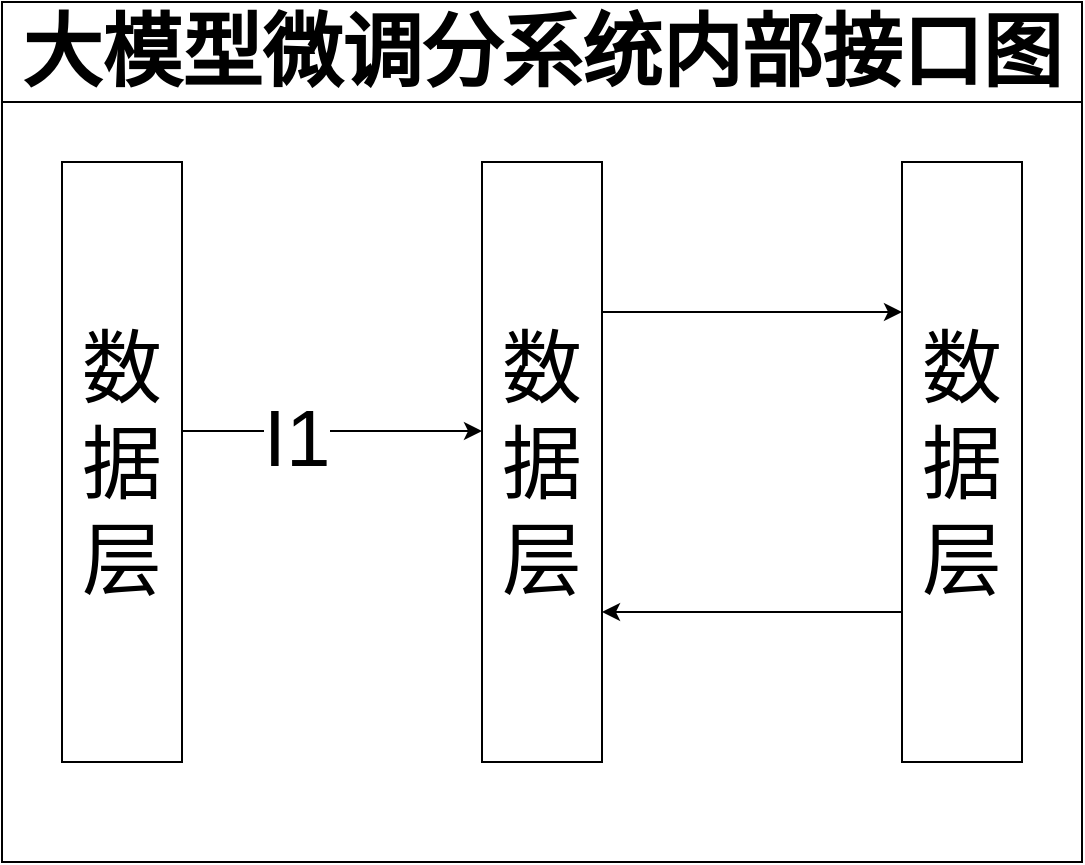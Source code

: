 <mxfile version="24.3.1" type="github">
  <diagram name="第 1 页" id="O6kHJOLOLbo-ZEbkLCx2">
    <mxGraphModel dx="827" dy="595" grid="1" gridSize="10" guides="1" tooltips="1" connect="1" arrows="1" fold="1" page="1" pageScale="1" pageWidth="827" pageHeight="1169" math="0" shadow="0">
      <root>
        <mxCell id="0" />
        <mxCell id="1" parent="0" />
        <mxCell id="1BjK5jYNnNQHmh6_HefA-4" value="&lt;span style=&quot;font-family: 宋体;&quot;&gt;&lt;font style=&quot;font-size: 40px;&quot;&gt;大模型微调分系统内部接口图&lt;/font&gt;&lt;/span&gt;" style="swimlane;whiteSpace=wrap;html=1;startSize=50;" vertex="1" parent="1">
          <mxGeometry x="20" y="20" width="540" height="430" as="geometry" />
        </mxCell>
        <mxCell id="1BjK5jYNnNQHmh6_HefA-1" value="数据层" style="rounded=0;whiteSpace=wrap;html=1;fillColor=none;fontSize=40;" vertex="1" parent="1BjK5jYNnNQHmh6_HefA-4">
          <mxGeometry x="30" y="80" width="60" height="300" as="geometry" />
        </mxCell>
        <mxCell id="1BjK5jYNnNQHmh6_HefA-2" value="数据层" style="rounded=0;whiteSpace=wrap;html=1;fillColor=none;fontSize=40;" vertex="1" parent="1BjK5jYNnNQHmh6_HefA-4">
          <mxGeometry x="240" y="80" width="60" height="300" as="geometry" />
        </mxCell>
        <mxCell id="1BjK5jYNnNQHmh6_HefA-3" value="数据层" style="rounded=0;whiteSpace=wrap;html=1;fillColor=none;fontSize=40;" vertex="1" parent="1BjK5jYNnNQHmh6_HefA-4">
          <mxGeometry x="450" y="80" width="60" height="300" as="geometry" />
        </mxCell>
        <mxCell id="1BjK5jYNnNQHmh6_HefA-5" value="" style="endArrow=classic;html=1;rounded=0;exitX=1;exitY=0.25;exitDx=0;exitDy=0;entryX=0;entryY=0.25;entryDx=0;entryDy=0;fontSize=20;" edge="1" parent="1BjK5jYNnNQHmh6_HefA-4">
          <mxGeometry width="50" height="50" relative="1" as="geometry">
            <mxPoint x="90" y="214.5" as="sourcePoint" />
            <mxPoint x="240" y="214.5" as="targetPoint" />
          </mxGeometry>
        </mxCell>
        <mxCell id="1BjK5jYNnNQHmh6_HefA-8" value="I1" style="edgeLabel;html=1;align=center;verticalAlign=middle;resizable=0;points=[];fontSize=40;" vertex="1" connectable="0" parent="1BjK5jYNnNQHmh6_HefA-5">
          <mxGeometry x="-0.242" y="-2" relative="1" as="geometry">
            <mxPoint as="offset" />
          </mxGeometry>
        </mxCell>
        <mxCell id="1BjK5jYNnNQHmh6_HefA-6" value="" style="endArrow=classic;html=1;rounded=0;exitX=1;exitY=0.25;exitDx=0;exitDy=0;entryX=0;entryY=0.25;entryDx=0;entryDy=0;fontSize=20;" edge="1" parent="1BjK5jYNnNQHmh6_HefA-4" source="1BjK5jYNnNQHmh6_HefA-2" target="1BjK5jYNnNQHmh6_HefA-3">
          <mxGeometry width="50" height="50" relative="1" as="geometry">
            <mxPoint x="300" y="140" as="sourcePoint" />
            <mxPoint x="450" y="140" as="targetPoint" />
          </mxGeometry>
        </mxCell>
        <mxCell id="1BjK5jYNnNQHmh6_HefA-7" value="" style="endArrow=classic;html=1;rounded=0;fontSize=20;exitX=0;exitY=0.75;exitDx=0;exitDy=0;entryX=1;entryY=0.75;entryDx=0;entryDy=0;" edge="1" parent="1BjK5jYNnNQHmh6_HefA-4" source="1BjK5jYNnNQHmh6_HefA-3" target="1BjK5jYNnNQHmh6_HefA-2">
          <mxGeometry width="50" height="50" relative="1" as="geometry">
            <mxPoint x="310" y="250" as="sourcePoint" />
            <mxPoint x="360" y="300" as="targetPoint" />
          </mxGeometry>
        </mxCell>
      </root>
    </mxGraphModel>
  </diagram>
</mxfile>
